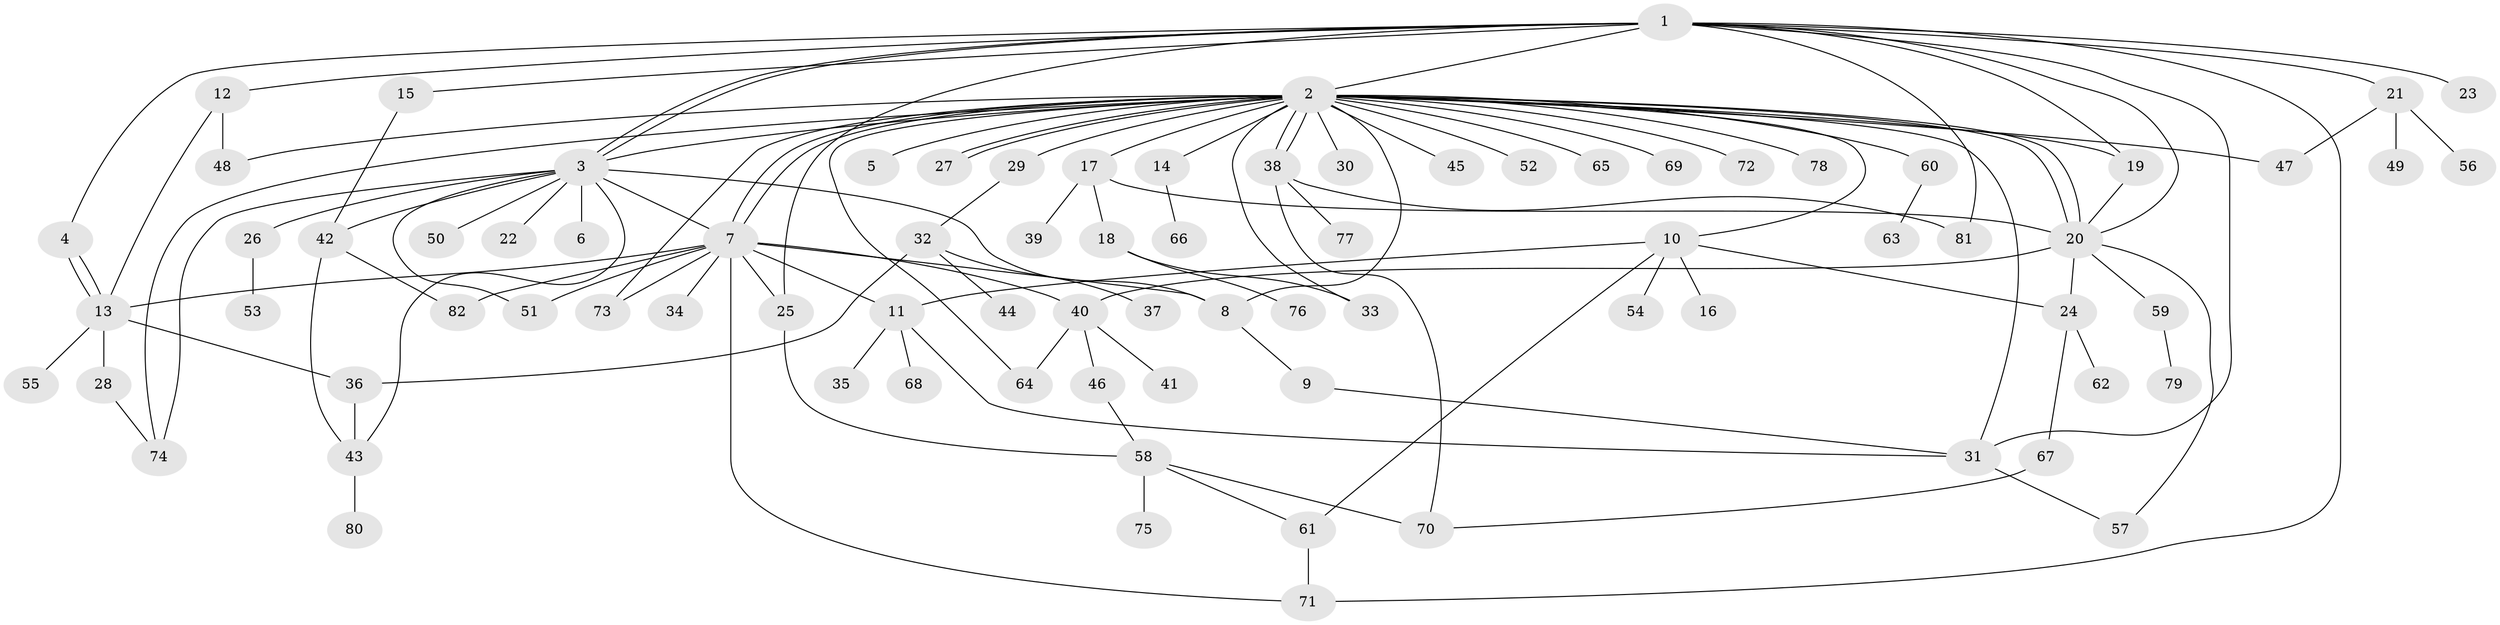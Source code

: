 // coarse degree distribution, {15: 0.01639344262295082, 31: 0.01639344262295082, 13: 0.01639344262295082, 6: 0.03278688524590164, 1: 0.47540983606557374, 16: 0.01639344262295082, 4: 0.04918032786885246, 7: 0.03278688524590164, 3: 0.13114754098360656, 2: 0.18032786885245902, 5: 0.03278688524590164}
// Generated by graph-tools (version 1.1) at 2025/51/02/27/25 19:51:56]
// undirected, 82 vertices, 125 edges
graph export_dot {
graph [start="1"]
  node [color=gray90,style=filled];
  1;
  2;
  3;
  4;
  5;
  6;
  7;
  8;
  9;
  10;
  11;
  12;
  13;
  14;
  15;
  16;
  17;
  18;
  19;
  20;
  21;
  22;
  23;
  24;
  25;
  26;
  27;
  28;
  29;
  30;
  31;
  32;
  33;
  34;
  35;
  36;
  37;
  38;
  39;
  40;
  41;
  42;
  43;
  44;
  45;
  46;
  47;
  48;
  49;
  50;
  51;
  52;
  53;
  54;
  55;
  56;
  57;
  58;
  59;
  60;
  61;
  62;
  63;
  64;
  65;
  66;
  67;
  68;
  69;
  70;
  71;
  72;
  73;
  74;
  75;
  76;
  77;
  78;
  79;
  80;
  81;
  82;
  1 -- 2;
  1 -- 3;
  1 -- 3;
  1 -- 4;
  1 -- 12;
  1 -- 15;
  1 -- 19;
  1 -- 20;
  1 -- 21;
  1 -- 23;
  1 -- 25;
  1 -- 31;
  1 -- 71;
  1 -- 81;
  2 -- 3;
  2 -- 5;
  2 -- 7;
  2 -- 7;
  2 -- 8;
  2 -- 10;
  2 -- 14;
  2 -- 17;
  2 -- 19;
  2 -- 20;
  2 -- 20;
  2 -- 27;
  2 -- 27;
  2 -- 29;
  2 -- 30;
  2 -- 31;
  2 -- 33;
  2 -- 38;
  2 -- 38;
  2 -- 45;
  2 -- 47;
  2 -- 48;
  2 -- 52;
  2 -- 60;
  2 -- 64;
  2 -- 65;
  2 -- 69;
  2 -- 72;
  2 -- 73;
  2 -- 74;
  2 -- 78;
  3 -- 6;
  3 -- 7;
  3 -- 8;
  3 -- 22;
  3 -- 26;
  3 -- 42;
  3 -- 43;
  3 -- 50;
  3 -- 51;
  3 -- 74;
  4 -- 13;
  4 -- 13;
  7 -- 8;
  7 -- 11;
  7 -- 13;
  7 -- 25;
  7 -- 34;
  7 -- 40;
  7 -- 51;
  7 -- 71;
  7 -- 73;
  7 -- 82;
  8 -- 9;
  9 -- 31;
  10 -- 11;
  10 -- 16;
  10 -- 24;
  10 -- 54;
  10 -- 61;
  11 -- 31;
  11 -- 35;
  11 -- 68;
  12 -- 13;
  12 -- 48;
  13 -- 28;
  13 -- 36;
  13 -- 55;
  14 -- 66;
  15 -- 42;
  17 -- 18;
  17 -- 20;
  17 -- 39;
  18 -- 33;
  18 -- 76;
  19 -- 20;
  20 -- 24;
  20 -- 40;
  20 -- 57;
  20 -- 59;
  21 -- 47;
  21 -- 49;
  21 -- 56;
  24 -- 62;
  24 -- 67;
  25 -- 58;
  26 -- 53;
  28 -- 74;
  29 -- 32;
  31 -- 57;
  32 -- 36;
  32 -- 37;
  32 -- 44;
  36 -- 43;
  38 -- 70;
  38 -- 77;
  38 -- 81;
  40 -- 41;
  40 -- 46;
  40 -- 64;
  42 -- 43;
  42 -- 82;
  43 -- 80;
  46 -- 58;
  58 -- 61;
  58 -- 70;
  58 -- 75;
  59 -- 79;
  60 -- 63;
  61 -- 71;
  67 -- 70;
}
